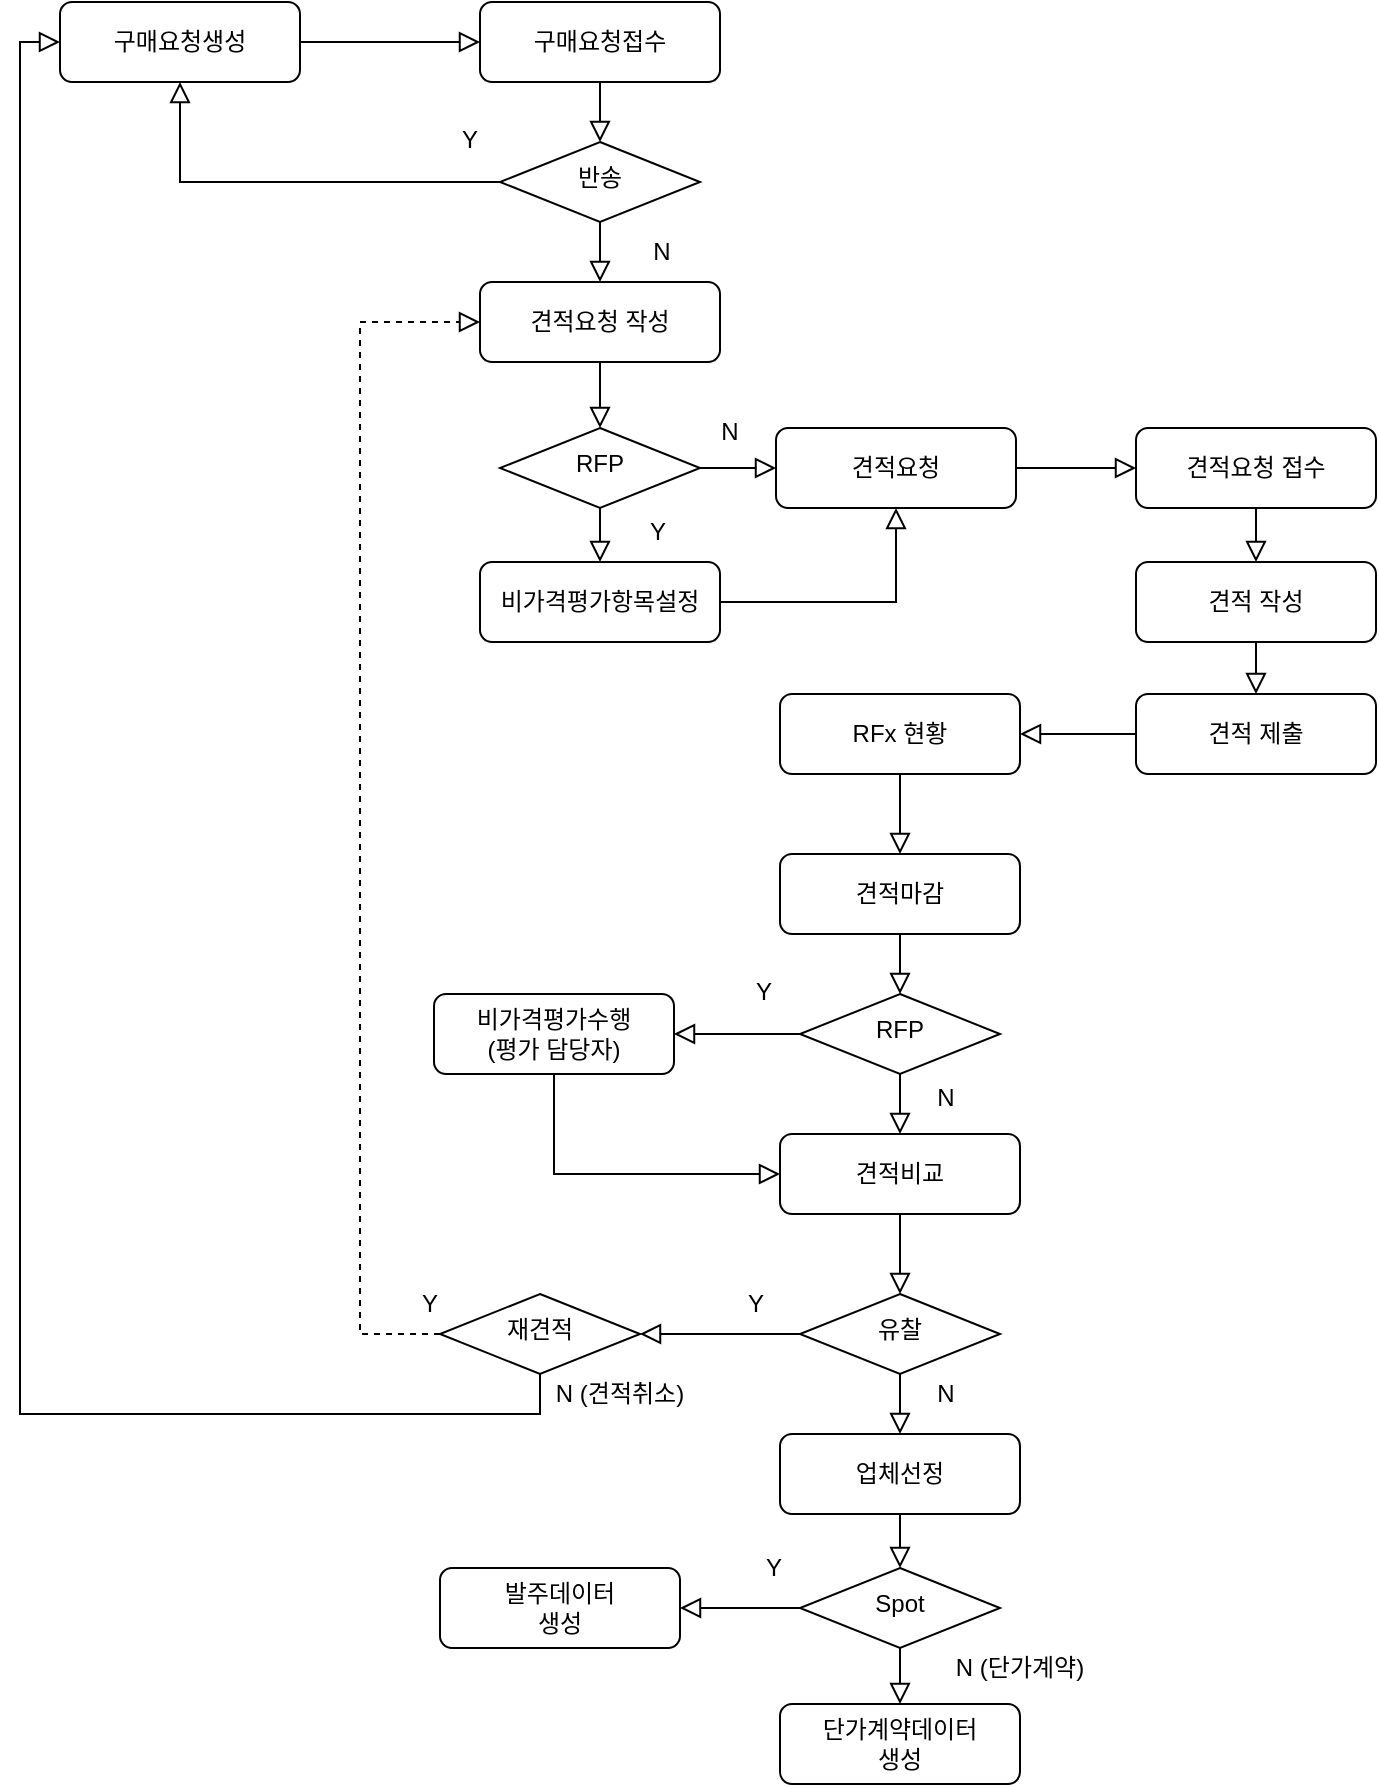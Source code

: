 <mxfile version="22.0.6" type="github">
  <diagram id="C5RBs43oDa-KdzZeNtuy" name="Page-1">
    <mxGraphModel dx="954" dy="616" grid="1" gridSize="10" guides="1" tooltips="1" connect="1" arrows="1" fold="1" page="1" pageScale="1" pageWidth="827" pageHeight="1169" math="0" shadow="0">
      <root>
        <mxCell id="WIyWlLk6GJQsqaUBKTNV-0" />
        <mxCell id="WIyWlLk6GJQsqaUBKTNV-1" parent="WIyWlLk6GJQsqaUBKTNV-0" />
        <mxCell id="WIyWlLk6GJQsqaUBKTNV-2" value="" style="rounded=0;html=1;jettySize=auto;orthogonalLoop=1;fontSize=11;endArrow=block;endFill=0;endSize=8;strokeWidth=1;shadow=0;labelBackgroundColor=none;entryX=0.5;entryY=0;entryDx=0;entryDy=0;exitX=0.5;exitY=1;exitDx=0;exitDy=0;" parent="WIyWlLk6GJQsqaUBKTNV-1" source="M6uK1uLGitnpvI4rZZ1x-1" target="M6uK1uLGitnpvI4rZZ1x-4" edge="1">
          <mxGeometry relative="1" as="geometry">
            <mxPoint x="140" y="210" as="sourcePoint" />
            <mxPoint x="260" y="210" as="targetPoint" />
          </mxGeometry>
        </mxCell>
        <mxCell id="WIyWlLk6GJQsqaUBKTNV-3" value="구매요청생성" style="rounded=1;whiteSpace=wrap;html=1;fontSize=12;glass=0;strokeWidth=1;shadow=0;" parent="WIyWlLk6GJQsqaUBKTNV-1" vertex="1">
          <mxGeometry x="70" y="40" width="120" height="40" as="geometry" />
        </mxCell>
        <mxCell id="M6uK1uLGitnpvI4rZZ1x-0" value="구매요청접수" style="rounded=1;whiteSpace=wrap;html=1;fontSize=12;glass=0;strokeWidth=1;shadow=0;" vertex="1" parent="WIyWlLk6GJQsqaUBKTNV-1">
          <mxGeometry x="280" y="40" width="120" height="40" as="geometry" />
        </mxCell>
        <mxCell id="M6uK1uLGitnpvI4rZZ1x-1" value="반송" style="rhombus;whiteSpace=wrap;html=1;shadow=0;fontFamily=Helvetica;fontSize=12;align=center;strokeWidth=1;spacing=6;spacingTop=-4;" vertex="1" parent="WIyWlLk6GJQsqaUBKTNV-1">
          <mxGeometry x="290" y="110" width="100" height="40" as="geometry" />
        </mxCell>
        <mxCell id="M6uK1uLGitnpvI4rZZ1x-2" value="" style="rounded=0;html=1;jettySize=auto;orthogonalLoop=1;fontSize=11;endArrow=block;endFill=0;endSize=8;strokeWidth=1;shadow=0;labelBackgroundColor=none;edgeStyle=orthogonalEdgeStyle;entryX=0.5;entryY=0;entryDx=0;entryDy=0;exitX=0.5;exitY=1;exitDx=0;exitDy=0;" edge="1" parent="WIyWlLk6GJQsqaUBKTNV-1" source="M6uK1uLGitnpvI4rZZ1x-0" target="M6uK1uLGitnpvI4rZZ1x-1">
          <mxGeometry relative="1" as="geometry">
            <mxPoint x="150" y="110" as="sourcePoint" />
            <mxPoint x="270" y="110" as="targetPoint" />
          </mxGeometry>
        </mxCell>
        <mxCell id="M6uK1uLGitnpvI4rZZ1x-3" value="" style="rounded=0;html=1;jettySize=auto;orthogonalLoop=1;fontSize=11;endArrow=block;endFill=0;endSize=8;strokeWidth=1;shadow=0;labelBackgroundColor=none;edgeStyle=orthogonalEdgeStyle;entryX=0;entryY=0.5;entryDx=0;entryDy=0;exitX=1;exitY=0.5;exitDx=0;exitDy=0;" edge="1" parent="WIyWlLk6GJQsqaUBKTNV-1" source="M6uK1uLGitnpvI4rZZ1x-7" target="M6uK1uLGitnpvI4rZZ1x-11">
          <mxGeometry relative="1" as="geometry">
            <mxPoint x="250" y="280" as="sourcePoint" />
            <mxPoint x="60.0" y="230" as="targetPoint" />
          </mxGeometry>
        </mxCell>
        <mxCell id="M6uK1uLGitnpvI4rZZ1x-4" value="견적요청 작성" style="rounded=1;whiteSpace=wrap;html=1;fontSize=12;glass=0;strokeWidth=1;shadow=0;" vertex="1" parent="WIyWlLk6GJQsqaUBKTNV-1">
          <mxGeometry x="280" y="180" width="120" height="40" as="geometry" />
        </mxCell>
        <mxCell id="M6uK1uLGitnpvI4rZZ1x-7" value="RFP" style="rhombus;whiteSpace=wrap;html=1;shadow=0;fontFamily=Helvetica;fontSize=12;align=center;strokeWidth=1;spacing=6;spacingTop=-4;" vertex="1" parent="WIyWlLk6GJQsqaUBKTNV-1">
          <mxGeometry x="290" y="253" width="100" height="40" as="geometry" />
        </mxCell>
        <mxCell id="M6uK1uLGitnpvI4rZZ1x-8" value="" style="rounded=0;html=1;jettySize=auto;orthogonalLoop=1;fontSize=11;endArrow=block;endFill=0;endSize=8;strokeWidth=1;shadow=0;labelBackgroundColor=none;entryX=0.5;entryY=0;entryDx=0;entryDy=0;exitX=0.5;exitY=1;exitDx=0;exitDy=0;" edge="1" parent="WIyWlLk6GJQsqaUBKTNV-1" source="M6uK1uLGitnpvI4rZZ1x-7" target="M6uK1uLGitnpvI4rZZ1x-13">
          <mxGeometry relative="1" as="geometry">
            <mxPoint x="250" y="293" as="sourcePoint" />
            <mxPoint x="250" y="326" as="targetPoint" />
          </mxGeometry>
        </mxCell>
        <mxCell id="M6uK1uLGitnpvI4rZZ1x-9" value="N" style="text;html=1;strokeColor=none;fillColor=none;align=center;verticalAlign=middle;whiteSpace=wrap;rounded=0;" vertex="1" parent="WIyWlLk6GJQsqaUBKTNV-1">
          <mxGeometry x="356" y="150" width="30" height="30" as="geometry" />
        </mxCell>
        <mxCell id="M6uK1uLGitnpvI4rZZ1x-10" value="Y" style="text;html=1;strokeColor=none;fillColor=none;align=center;verticalAlign=middle;whiteSpace=wrap;rounded=0;" vertex="1" parent="WIyWlLk6GJQsqaUBKTNV-1">
          <mxGeometry x="260" y="94" width="30" height="30" as="geometry" />
        </mxCell>
        <mxCell id="M6uK1uLGitnpvI4rZZ1x-11" value="견적요청" style="rounded=1;whiteSpace=wrap;html=1;fontSize=12;glass=0;strokeWidth=1;shadow=0;" vertex="1" parent="WIyWlLk6GJQsqaUBKTNV-1">
          <mxGeometry x="428" y="253" width="120" height="40" as="geometry" />
        </mxCell>
        <mxCell id="M6uK1uLGitnpvI4rZZ1x-12" value="N" style="text;html=1;strokeColor=none;fillColor=none;align=center;verticalAlign=middle;whiteSpace=wrap;rounded=0;" vertex="1" parent="WIyWlLk6GJQsqaUBKTNV-1">
          <mxGeometry x="499" y="573" width="28" height="30" as="geometry" />
        </mxCell>
        <mxCell id="M6uK1uLGitnpvI4rZZ1x-13" value="비가격평가항목설정" style="rounded=1;whiteSpace=wrap;html=1;fontSize=12;glass=0;strokeWidth=1;shadow=0;" vertex="1" parent="WIyWlLk6GJQsqaUBKTNV-1">
          <mxGeometry x="280" y="320" width="120" height="40" as="geometry" />
        </mxCell>
        <mxCell id="M6uK1uLGitnpvI4rZZ1x-14" value="" style="rounded=0;html=1;jettySize=auto;orthogonalLoop=1;fontSize=11;endArrow=block;endFill=0;endSize=8;strokeWidth=1;shadow=0;labelBackgroundColor=none;entryX=0.5;entryY=0;entryDx=0;entryDy=0;exitX=0.5;exitY=1;exitDx=0;exitDy=0;" edge="1" parent="WIyWlLk6GJQsqaUBKTNV-1" source="M6uK1uLGitnpvI4rZZ1x-4" target="M6uK1uLGitnpvI4rZZ1x-7">
          <mxGeometry relative="1" as="geometry">
            <mxPoint x="279.29" y="243" as="sourcePoint" />
            <mxPoint x="279.29" y="270" as="targetPoint" />
          </mxGeometry>
        </mxCell>
        <mxCell id="M6uK1uLGitnpvI4rZZ1x-15" value="Y" style="text;html=1;strokeColor=none;fillColor=none;align=center;verticalAlign=middle;whiteSpace=wrap;rounded=0;" vertex="1" parent="WIyWlLk6GJQsqaUBKTNV-1">
          <mxGeometry x="359" y="290" width="20" height="30" as="geometry" />
        </mxCell>
        <mxCell id="M6uK1uLGitnpvI4rZZ1x-16" value="" style="rounded=0;html=1;jettySize=auto;orthogonalLoop=1;fontSize=11;endArrow=block;endFill=0;endSize=8;strokeWidth=1;shadow=0;labelBackgroundColor=none;entryX=0;entryY=0.5;entryDx=0;entryDy=0;exitX=1;exitY=0.5;exitDx=0;exitDy=0;" edge="1" parent="WIyWlLk6GJQsqaUBKTNV-1" source="WIyWlLk6GJQsqaUBKTNV-3" target="M6uK1uLGitnpvI4rZZ1x-0">
          <mxGeometry relative="1" as="geometry">
            <mxPoint x="220" y="140" as="sourcePoint" />
            <mxPoint x="220" y="170" as="targetPoint" />
          </mxGeometry>
        </mxCell>
        <mxCell id="M6uK1uLGitnpvI4rZZ1x-17" value="" style="rounded=0;html=1;jettySize=auto;orthogonalLoop=1;fontSize=11;endArrow=block;endFill=0;endSize=8;strokeWidth=1;shadow=0;labelBackgroundColor=none;entryX=0.5;entryY=1;entryDx=0;entryDy=0;exitX=0;exitY=0.5;exitDx=0;exitDy=0;edgeStyle=orthogonalEdgeStyle;" edge="1" parent="WIyWlLk6GJQsqaUBKTNV-1" source="M6uK1uLGitnpvI4rZZ1x-1" target="WIyWlLk6GJQsqaUBKTNV-3">
          <mxGeometry relative="1" as="geometry">
            <mxPoint x="120" y="150" as="sourcePoint" />
            <mxPoint x="240" y="150" as="targetPoint" />
          </mxGeometry>
        </mxCell>
        <mxCell id="M6uK1uLGitnpvI4rZZ1x-19" value="" style="rounded=0;html=1;jettySize=auto;orthogonalLoop=1;fontSize=11;endArrow=block;endFill=0;endSize=8;strokeWidth=1;shadow=0;labelBackgroundColor=none;edgeStyle=orthogonalEdgeStyle;entryX=0.5;entryY=1;entryDx=0;entryDy=0;exitX=1;exitY=0.5;exitDx=0;exitDy=0;" edge="1" parent="WIyWlLk6GJQsqaUBKTNV-1" source="M6uK1uLGitnpvI4rZZ1x-13" target="M6uK1uLGitnpvI4rZZ1x-11">
          <mxGeometry relative="1" as="geometry">
            <mxPoint x="460" y="327" as="sourcePoint" />
            <mxPoint x="460" y="360" as="targetPoint" />
          </mxGeometry>
        </mxCell>
        <mxCell id="M6uK1uLGitnpvI4rZZ1x-20" value="견적요청 접수" style="rounded=1;whiteSpace=wrap;html=1;fontSize=12;glass=0;strokeWidth=1;shadow=0;" vertex="1" parent="WIyWlLk6GJQsqaUBKTNV-1">
          <mxGeometry x="608" y="253" width="120" height="40" as="geometry" />
        </mxCell>
        <mxCell id="M6uK1uLGitnpvI4rZZ1x-21" value="" style="rounded=0;html=1;jettySize=auto;orthogonalLoop=1;fontSize=11;endArrow=block;endFill=0;endSize=8;strokeWidth=1;shadow=0;labelBackgroundColor=none;exitX=1;exitY=0.5;exitDx=0;exitDy=0;entryX=0;entryY=0.5;entryDx=0;entryDy=0;" edge="1" parent="WIyWlLk6GJQsqaUBKTNV-1" source="M6uK1uLGitnpvI4rZZ1x-11" target="M6uK1uLGitnpvI4rZZ1x-20">
          <mxGeometry relative="1" as="geometry">
            <mxPoint x="610" y="350" as="sourcePoint" />
            <mxPoint x="600" y="220" as="targetPoint" />
          </mxGeometry>
        </mxCell>
        <mxCell id="M6uK1uLGitnpvI4rZZ1x-22" value="견적 작성" style="rounded=1;whiteSpace=wrap;html=1;fontSize=12;glass=0;strokeWidth=1;shadow=0;" vertex="1" parent="WIyWlLk6GJQsqaUBKTNV-1">
          <mxGeometry x="608" y="320" width="120" height="40" as="geometry" />
        </mxCell>
        <mxCell id="M6uK1uLGitnpvI4rZZ1x-23" value="견적 제출" style="rounded=1;whiteSpace=wrap;html=1;fontSize=12;glass=0;strokeWidth=1;shadow=0;" vertex="1" parent="WIyWlLk6GJQsqaUBKTNV-1">
          <mxGeometry x="608" y="386" width="120" height="40" as="geometry" />
        </mxCell>
        <mxCell id="M6uK1uLGitnpvI4rZZ1x-24" value="RFx 현황" style="rounded=1;whiteSpace=wrap;html=1;fontSize=12;glass=0;strokeWidth=1;shadow=0;" vertex="1" parent="WIyWlLk6GJQsqaUBKTNV-1">
          <mxGeometry x="430" y="386" width="120" height="40" as="geometry" />
        </mxCell>
        <mxCell id="M6uK1uLGitnpvI4rZZ1x-25" value="견적마감" style="rounded=1;whiteSpace=wrap;html=1;fontSize=12;glass=0;strokeWidth=1;shadow=0;" vertex="1" parent="WIyWlLk6GJQsqaUBKTNV-1">
          <mxGeometry x="430" y="466" width="120" height="40" as="geometry" />
        </mxCell>
        <mxCell id="M6uK1uLGitnpvI4rZZ1x-26" value="RFP" style="rhombus;whiteSpace=wrap;html=1;shadow=0;fontFamily=Helvetica;fontSize=12;align=center;strokeWidth=1;spacing=6;spacingTop=-4;" vertex="1" parent="WIyWlLk6GJQsqaUBKTNV-1">
          <mxGeometry x="440" y="536" width="100" height="40" as="geometry" />
        </mxCell>
        <mxCell id="M6uK1uLGitnpvI4rZZ1x-27" value="" style="rounded=0;html=1;jettySize=auto;orthogonalLoop=1;fontSize=11;endArrow=block;endFill=0;endSize=8;strokeWidth=1;shadow=0;labelBackgroundColor=none;exitX=0.5;exitY=1;exitDx=0;exitDy=0;entryX=0.5;entryY=0;entryDx=0;entryDy=0;" edge="1" parent="WIyWlLk6GJQsqaUBKTNV-1" source="M6uK1uLGitnpvI4rZZ1x-20" target="M6uK1uLGitnpvI4rZZ1x-22">
          <mxGeometry relative="1" as="geometry">
            <mxPoint x="518" y="320" as="sourcePoint" />
            <mxPoint x="588" y="320" as="targetPoint" />
          </mxGeometry>
        </mxCell>
        <mxCell id="M6uK1uLGitnpvI4rZZ1x-28" value="" style="rounded=0;html=1;jettySize=auto;orthogonalLoop=1;fontSize=11;endArrow=block;endFill=0;endSize=8;strokeWidth=1;shadow=0;labelBackgroundColor=none;exitX=0.5;exitY=1;exitDx=0;exitDy=0;entryX=0.5;entryY=0;entryDx=0;entryDy=0;" edge="1" parent="WIyWlLk6GJQsqaUBKTNV-1" source="M6uK1uLGitnpvI4rZZ1x-22" target="M6uK1uLGitnpvI4rZZ1x-23">
          <mxGeometry relative="1" as="geometry">
            <mxPoint x="578" y="373" as="sourcePoint" />
            <mxPoint x="578" y="400" as="targetPoint" />
          </mxGeometry>
        </mxCell>
        <mxCell id="M6uK1uLGitnpvI4rZZ1x-29" value="" style="rounded=0;html=1;jettySize=auto;orthogonalLoop=1;fontSize=11;endArrow=block;endFill=0;endSize=8;strokeWidth=1;shadow=0;labelBackgroundColor=none;exitX=0;exitY=0.5;exitDx=0;exitDy=0;entryX=1;entryY=0.5;entryDx=0;entryDy=0;" edge="1" parent="WIyWlLk6GJQsqaUBKTNV-1" source="M6uK1uLGitnpvI4rZZ1x-23" target="M6uK1uLGitnpvI4rZZ1x-24">
          <mxGeometry relative="1" as="geometry">
            <mxPoint x="590" y="436" as="sourcePoint" />
            <mxPoint x="590" y="476" as="targetPoint" />
          </mxGeometry>
        </mxCell>
        <mxCell id="M6uK1uLGitnpvI4rZZ1x-30" value="" style="rounded=0;html=1;jettySize=auto;orthogonalLoop=1;fontSize=11;endArrow=block;endFill=0;endSize=8;strokeWidth=1;shadow=0;labelBackgroundColor=none;exitX=0.5;exitY=1;exitDx=0;exitDy=0;entryX=0.5;entryY=0;entryDx=0;entryDy=0;" edge="1" parent="WIyWlLk6GJQsqaUBKTNV-1" source="M6uK1uLGitnpvI4rZZ1x-24" target="M6uK1uLGitnpvI4rZZ1x-25">
          <mxGeometry relative="1" as="geometry">
            <mxPoint x="660" y="446" as="sourcePoint" />
            <mxPoint x="580" y="446" as="targetPoint" />
          </mxGeometry>
        </mxCell>
        <mxCell id="M6uK1uLGitnpvI4rZZ1x-31" value="" style="rounded=0;html=1;jettySize=auto;orthogonalLoop=1;fontSize=11;endArrow=block;endFill=0;endSize=8;strokeWidth=1;shadow=0;labelBackgroundColor=none;exitX=0.5;exitY=1;exitDx=0;exitDy=0;entryX=0.5;entryY=0;entryDx=0;entryDy=0;" edge="1" parent="WIyWlLk6GJQsqaUBKTNV-1" source="M6uK1uLGitnpvI4rZZ1x-25" target="M6uK1uLGitnpvI4rZZ1x-26">
          <mxGeometry relative="1" as="geometry">
            <mxPoint x="600" y="516" as="sourcePoint" />
            <mxPoint x="600" y="556" as="targetPoint" />
          </mxGeometry>
        </mxCell>
        <mxCell id="M6uK1uLGitnpvI4rZZ1x-32" value="비가격평가수행&lt;br&gt;(평가 담당자)" style="rounded=1;whiteSpace=wrap;html=1;fontSize=12;glass=0;strokeWidth=1;shadow=0;" vertex="1" parent="WIyWlLk6GJQsqaUBKTNV-1">
          <mxGeometry x="257" y="536" width="120" height="40" as="geometry" />
        </mxCell>
        <mxCell id="M6uK1uLGitnpvI4rZZ1x-34" value="견적비교" style="rounded=1;whiteSpace=wrap;html=1;fontSize=12;glass=0;strokeWidth=1;shadow=0;" vertex="1" parent="WIyWlLk6GJQsqaUBKTNV-1">
          <mxGeometry x="430" y="606" width="120" height="40" as="geometry" />
        </mxCell>
        <mxCell id="M6uK1uLGitnpvI4rZZ1x-35" value="" style="rounded=0;html=1;jettySize=auto;orthogonalLoop=1;fontSize=11;endArrow=block;endFill=0;endSize=8;strokeWidth=1;shadow=0;labelBackgroundColor=none;exitX=0.5;exitY=1;exitDx=0;exitDy=0;entryX=0.5;entryY=0;entryDx=0;entryDy=0;" edge="1" parent="WIyWlLk6GJQsqaUBKTNV-1" source="M6uK1uLGitnpvI4rZZ1x-26" target="M6uK1uLGitnpvI4rZZ1x-34">
          <mxGeometry relative="1" as="geometry">
            <mxPoint x="608" y="566" as="sourcePoint" />
            <mxPoint x="608" y="596" as="targetPoint" />
          </mxGeometry>
        </mxCell>
        <mxCell id="M6uK1uLGitnpvI4rZZ1x-36" value="" style="rounded=0;html=1;jettySize=auto;orthogonalLoop=1;fontSize=11;endArrow=block;endFill=0;endSize=8;strokeWidth=1;shadow=0;labelBackgroundColor=none;edgeStyle=orthogonalEdgeStyle;exitX=0.5;exitY=1;exitDx=0;exitDy=0;entryX=0;entryY=0.5;entryDx=0;entryDy=0;" edge="1" parent="WIyWlLk6GJQsqaUBKTNV-1" source="M6uK1uLGitnpvI4rZZ1x-32" target="M6uK1uLGitnpvI4rZZ1x-34">
          <mxGeometry relative="1" as="geometry">
            <mxPoint x="350" y="706" as="sourcePoint" />
            <mxPoint x="70" y="706" as="targetPoint" />
          </mxGeometry>
        </mxCell>
        <mxCell id="M6uK1uLGitnpvI4rZZ1x-37" value="유찰" style="rhombus;whiteSpace=wrap;html=1;shadow=0;fontFamily=Helvetica;fontSize=12;align=center;strokeWidth=1;spacing=6;spacingTop=-4;" vertex="1" parent="WIyWlLk6GJQsqaUBKTNV-1">
          <mxGeometry x="440" y="686" width="100" height="40" as="geometry" />
        </mxCell>
        <mxCell id="M6uK1uLGitnpvI4rZZ1x-38" value="" style="rounded=0;html=1;jettySize=auto;orthogonalLoop=1;fontSize=11;endArrow=block;endFill=0;endSize=8;strokeWidth=1;shadow=0;labelBackgroundColor=none;exitX=0.5;exitY=1;exitDx=0;exitDy=0;entryX=0.5;entryY=0;entryDx=0;entryDy=0;" edge="1" parent="WIyWlLk6GJQsqaUBKTNV-1" source="M6uK1uLGitnpvI4rZZ1x-34" target="M6uK1uLGitnpvI4rZZ1x-37">
          <mxGeometry relative="1" as="geometry">
            <mxPoint x="590" y="686" as="sourcePoint" />
            <mxPoint x="590" y="716" as="targetPoint" />
          </mxGeometry>
        </mxCell>
        <mxCell id="M6uK1uLGitnpvI4rZZ1x-39" value="업체선정" style="rounded=1;whiteSpace=wrap;html=1;fontSize=12;glass=0;strokeWidth=1;shadow=0;" vertex="1" parent="WIyWlLk6GJQsqaUBKTNV-1">
          <mxGeometry x="430" y="756" width="120" height="40" as="geometry" />
        </mxCell>
        <mxCell id="M6uK1uLGitnpvI4rZZ1x-40" value="" style="rounded=0;html=1;jettySize=auto;orthogonalLoop=1;fontSize=11;endArrow=block;endFill=0;endSize=8;strokeWidth=1;shadow=0;labelBackgroundColor=none;exitX=0.5;exitY=1;exitDx=0;exitDy=0;entryX=0.5;entryY=0;entryDx=0;entryDy=0;" edge="1" parent="WIyWlLk6GJQsqaUBKTNV-1" source="M6uK1uLGitnpvI4rZZ1x-37" target="M6uK1uLGitnpvI4rZZ1x-39">
          <mxGeometry relative="1" as="geometry">
            <mxPoint x="610" y="696" as="sourcePoint" />
            <mxPoint x="610" y="736" as="targetPoint" />
          </mxGeometry>
        </mxCell>
        <mxCell id="M6uK1uLGitnpvI4rZZ1x-41" value="재견적" style="rhombus;whiteSpace=wrap;html=1;shadow=0;fontFamily=Helvetica;fontSize=12;align=center;strokeWidth=1;spacing=6;spacingTop=-4;" vertex="1" parent="WIyWlLk6GJQsqaUBKTNV-1">
          <mxGeometry x="260" y="686" width="100" height="40" as="geometry" />
        </mxCell>
        <mxCell id="M6uK1uLGitnpvI4rZZ1x-42" value="" style="rounded=0;html=1;jettySize=auto;orthogonalLoop=1;fontSize=11;endArrow=block;endFill=0;endSize=8;strokeWidth=1;shadow=0;labelBackgroundColor=none;edgeStyle=orthogonalEdgeStyle;exitX=0;exitY=0.5;exitDx=0;exitDy=0;entryX=1;entryY=0.5;entryDx=0;entryDy=0;" edge="1" parent="WIyWlLk6GJQsqaUBKTNV-1" source="M6uK1uLGitnpvI4rZZ1x-37" target="M6uK1uLGitnpvI4rZZ1x-41">
          <mxGeometry relative="1" as="geometry">
            <mxPoint x="389.05" y="646" as="sourcePoint" />
            <mxPoint x="389.05" y="686" as="targetPoint" />
          </mxGeometry>
        </mxCell>
        <mxCell id="M6uK1uLGitnpvI4rZZ1x-43" value="Y" style="text;html=1;strokeColor=none;fillColor=none;align=center;verticalAlign=middle;whiteSpace=wrap;rounded=0;" vertex="1" parent="WIyWlLk6GJQsqaUBKTNV-1">
          <mxGeometry x="400" y="520" width="44" height="30" as="geometry" />
        </mxCell>
        <mxCell id="M6uK1uLGitnpvI4rZZ1x-45" value="Y" style="text;html=1;strokeColor=none;fillColor=none;align=center;verticalAlign=middle;whiteSpace=wrap;rounded=0;" vertex="1" parent="WIyWlLk6GJQsqaUBKTNV-1">
          <mxGeometry x="400" y="676" width="36" height="30" as="geometry" />
        </mxCell>
        <mxCell id="M6uK1uLGitnpvI4rZZ1x-46" value="N" style="text;html=1;strokeColor=none;fillColor=none;align=center;verticalAlign=middle;whiteSpace=wrap;rounded=0;" vertex="1" parent="WIyWlLk6GJQsqaUBKTNV-1">
          <mxGeometry x="498" y="721" width="30" height="30" as="geometry" />
        </mxCell>
        <mxCell id="M6uK1uLGitnpvI4rZZ1x-47" value="" style="html=1;jettySize=auto;orthogonalLoop=1;fontSize=11;endArrow=block;endFill=0;endSize=8;strokeWidth=1;shadow=0;labelBackgroundColor=none;edgeStyle=orthogonalEdgeStyle;exitX=0;exitY=0.5;exitDx=0;exitDy=0;entryX=0;entryY=0.5;entryDx=0;entryDy=0;rounded=0;dashed=1;" edge="1" parent="WIyWlLk6GJQsqaUBKTNV-1" source="M6uK1uLGitnpvI4rZZ1x-41" target="M6uK1uLGitnpvI4rZZ1x-4">
          <mxGeometry relative="1" as="geometry">
            <mxPoint x="330" y="670" as="sourcePoint" />
            <mxPoint x="230" y="340" as="targetPoint" />
            <Array as="points">
              <mxPoint x="220" y="706" />
              <mxPoint x="220" y="200" />
            </Array>
          </mxGeometry>
        </mxCell>
        <mxCell id="M6uK1uLGitnpvI4rZZ1x-48" value="Y" style="text;html=1;strokeColor=none;fillColor=none;align=center;verticalAlign=middle;whiteSpace=wrap;rounded=0;" vertex="1" parent="WIyWlLk6GJQsqaUBKTNV-1">
          <mxGeometry x="240" y="676" width="30" height="30" as="geometry" />
        </mxCell>
        <mxCell id="M6uK1uLGitnpvI4rZZ1x-49" value="" style="rounded=0;html=1;jettySize=auto;orthogonalLoop=1;fontSize=11;endArrow=block;endFill=0;endSize=8;strokeWidth=1;shadow=0;labelBackgroundColor=none;edgeStyle=orthogonalEdgeStyle;exitX=0.5;exitY=1;exitDx=0;exitDy=0;entryX=0;entryY=0.5;entryDx=0;entryDy=0;" edge="1" parent="WIyWlLk6GJQsqaUBKTNV-1" source="M6uK1uLGitnpvI4rZZ1x-41" target="WIyWlLk6GJQsqaUBKTNV-3">
          <mxGeometry relative="1" as="geometry">
            <mxPoint x="310" y="770" as="sourcePoint" />
            <mxPoint x="20" y="360" as="targetPoint" />
          </mxGeometry>
        </mxCell>
        <mxCell id="M6uK1uLGitnpvI4rZZ1x-50" value="Spot" style="rhombus;whiteSpace=wrap;html=1;shadow=0;fontFamily=Helvetica;fontSize=12;align=center;strokeWidth=1;spacing=6;spacingTop=-4;" vertex="1" parent="WIyWlLk6GJQsqaUBKTNV-1">
          <mxGeometry x="440" y="823" width="100" height="40" as="geometry" />
        </mxCell>
        <mxCell id="M6uK1uLGitnpvI4rZZ1x-52" value="" style="rounded=0;html=1;jettySize=auto;orthogonalLoop=1;fontSize=11;endArrow=block;endFill=0;endSize=8;strokeWidth=1;shadow=0;labelBackgroundColor=none;exitX=0.5;exitY=1;exitDx=0;exitDy=0;entryX=0.5;entryY=0;entryDx=0;entryDy=0;" edge="1" parent="WIyWlLk6GJQsqaUBKTNV-1" source="M6uK1uLGitnpvI4rZZ1x-39" target="M6uK1uLGitnpvI4rZZ1x-50">
          <mxGeometry relative="1" as="geometry">
            <mxPoint x="630" y="806" as="sourcePoint" />
            <mxPoint x="630" y="846" as="targetPoint" />
          </mxGeometry>
        </mxCell>
        <mxCell id="M6uK1uLGitnpvI4rZZ1x-53" value="단가계약데이터&lt;br&gt;생성" style="rounded=1;whiteSpace=wrap;html=1;fontSize=12;glass=0;strokeWidth=1;shadow=0;" vertex="1" parent="WIyWlLk6GJQsqaUBKTNV-1">
          <mxGeometry x="430" y="891" width="120" height="40" as="geometry" />
        </mxCell>
        <mxCell id="M6uK1uLGitnpvI4rZZ1x-54" value="" style="rounded=0;html=1;jettySize=auto;orthogonalLoop=1;fontSize=11;endArrow=block;endFill=0;endSize=8;strokeWidth=1;shadow=0;labelBackgroundColor=none;entryX=0.5;entryY=0;entryDx=0;entryDy=0;exitX=0.5;exitY=1;exitDx=0;exitDy=0;" edge="1" parent="WIyWlLk6GJQsqaUBKTNV-1" source="M6uK1uLGitnpvI4rZZ1x-50" target="M6uK1uLGitnpvI4rZZ1x-53">
          <mxGeometry relative="1" as="geometry">
            <mxPoint x="460" y="870" as="sourcePoint" />
            <mxPoint x="640" y="908" as="targetPoint" />
          </mxGeometry>
        </mxCell>
        <mxCell id="M6uK1uLGitnpvI4rZZ1x-55" value="N (단가계약)" style="text;html=1;strokeColor=none;fillColor=none;align=center;verticalAlign=middle;whiteSpace=wrap;rounded=0;" vertex="1" parent="WIyWlLk6GJQsqaUBKTNV-1">
          <mxGeometry x="500" y="858" width="100" height="30" as="geometry" />
        </mxCell>
        <mxCell id="M6uK1uLGitnpvI4rZZ1x-56" value="발주데이터&lt;br&gt;생성" style="rounded=1;whiteSpace=wrap;html=1;fontSize=12;glass=0;strokeWidth=1;shadow=0;" vertex="1" parent="WIyWlLk6GJQsqaUBKTNV-1">
          <mxGeometry x="260" y="823" width="120" height="40" as="geometry" />
        </mxCell>
        <mxCell id="M6uK1uLGitnpvI4rZZ1x-57" value="" style="rounded=0;html=1;jettySize=auto;orthogonalLoop=1;fontSize=11;endArrow=block;endFill=0;endSize=8;strokeWidth=1;shadow=0;labelBackgroundColor=none;exitX=0;exitY=0.5;exitDx=0;exitDy=0;entryX=1;entryY=0.5;entryDx=0;entryDy=0;" edge="1" parent="WIyWlLk6GJQsqaUBKTNV-1" source="M6uK1uLGitnpvI4rZZ1x-50" target="M6uK1uLGitnpvI4rZZ1x-56">
          <mxGeometry relative="1" as="geometry">
            <mxPoint x="390" y="763" as="sourcePoint" />
            <mxPoint x="390" y="813" as="targetPoint" />
          </mxGeometry>
        </mxCell>
        <mxCell id="M6uK1uLGitnpvI4rZZ1x-58" value="Y" style="text;html=1;strokeColor=none;fillColor=none;align=center;verticalAlign=middle;whiteSpace=wrap;rounded=0;" vertex="1" parent="WIyWlLk6GJQsqaUBKTNV-1">
          <mxGeometry x="409" y="813" width="36" height="20" as="geometry" />
        </mxCell>
        <mxCell id="M6uK1uLGitnpvI4rZZ1x-59" value="" style="rounded=0;html=1;jettySize=auto;orthogonalLoop=1;fontSize=11;endArrow=block;endFill=0;endSize=8;strokeWidth=1;shadow=0;labelBackgroundColor=none;edgeStyle=orthogonalEdgeStyle;exitX=0;exitY=0.5;exitDx=0;exitDy=0;entryX=1;entryY=0.5;entryDx=0;entryDy=0;" edge="1" parent="WIyWlLk6GJQsqaUBKTNV-1" source="M6uK1uLGitnpvI4rZZ1x-26" target="M6uK1uLGitnpvI4rZZ1x-32">
          <mxGeometry relative="1" as="geometry">
            <mxPoint x="628" y="587.52" as="sourcePoint" />
            <mxPoint x="570" y="587.52" as="targetPoint" />
          </mxGeometry>
        </mxCell>
        <mxCell id="M6uK1uLGitnpvI4rZZ1x-63" value="N" style="text;html=1;strokeColor=none;fillColor=none;align=center;verticalAlign=middle;whiteSpace=wrap;rounded=0;" vertex="1" parent="WIyWlLk6GJQsqaUBKTNV-1">
          <mxGeometry x="390" y="240" width="30" height="30" as="geometry" />
        </mxCell>
        <mxCell id="M6uK1uLGitnpvI4rZZ1x-66" value="N (견적취소)" style="text;html=1;strokeColor=none;fillColor=none;align=center;verticalAlign=middle;whiteSpace=wrap;rounded=0;" vertex="1" parent="WIyWlLk6GJQsqaUBKTNV-1">
          <mxGeometry x="310" y="721" width="80" height="30" as="geometry" />
        </mxCell>
      </root>
    </mxGraphModel>
  </diagram>
</mxfile>
